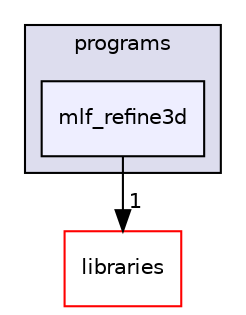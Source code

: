 digraph "xmipp/legacy/applications/programs/mlf_refine3d" {
  compound=true
  node [ fontsize="10", fontname="Helvetica"];
  edge [ labelfontsize="10", labelfontname="Helvetica"];
  subgraph clusterdir_a205c211814f26c7bbd02dbfc70fcda8 {
    graph [ bgcolor="#ddddee", pencolor="black", label="programs" fontname="Helvetica", fontsize="10", URL="dir_a205c211814f26c7bbd02dbfc70fcda8.html"]
  dir_b9c6b822c49d330266e9666a54f05dbe [shape=box, label="mlf_refine3d", style="filled", fillcolor="#eeeeff", pencolor="black", URL="dir_b9c6b822c49d330266e9666a54f05dbe.html"];
  }
  dir_ec5db26cfb72886407809adaaec84b8a [shape=box label="libraries" fillcolor="white" style="filled" color="red" URL="dir_ec5db26cfb72886407809adaaec84b8a.html"];
  dir_b9c6b822c49d330266e9666a54f05dbe->dir_ec5db26cfb72886407809adaaec84b8a [headlabel="1", labeldistance=1.5 headhref="dir_000284_000317.html"];
}
